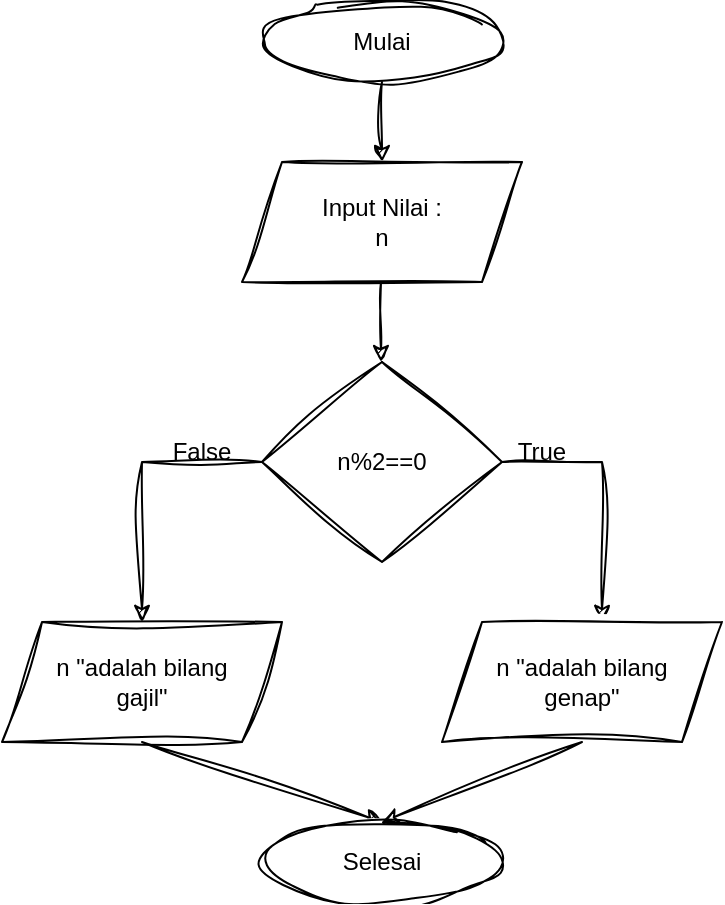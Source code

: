 <mxfile version="22.0.7" type="github">
  <diagram name="Page-1" id="sWdcBspatbYcqdsEAKd2">
    <mxGraphModel dx="889" dy="465" grid="1" gridSize="10" guides="1" tooltips="1" connect="1" arrows="1" fold="1" page="1" pageScale="1" pageWidth="850" pageHeight="1100" math="0" shadow="0">
      <root>
        <mxCell id="0" />
        <mxCell id="1" parent="0" />
        <mxCell id="tbjp0kV1gyFgo_QgO5f--1" value="Mulai" style="ellipse;whiteSpace=wrap;html=1;sketch=1;curveFitting=1;jiggle=2;labelBackgroundColor=none;" parent="1" vertex="1">
          <mxGeometry x="300" y="50" width="120" height="40" as="geometry" />
        </mxCell>
        <mxCell id="tbjp0kV1gyFgo_QgO5f--6" value="" style="endArrow=classic;html=1;rounded=0;sketch=1;curveFitting=1;jiggle=2;labelBackgroundColor=none;fontColor=default;" parent="1" target="tbjp0kV1gyFgo_QgO5f--7" edge="1">
          <mxGeometry width="50" height="50" relative="1" as="geometry">
            <mxPoint x="360" y="90" as="sourcePoint" />
            <mxPoint x="360" y="130" as="targetPoint" />
          </mxGeometry>
        </mxCell>
        <mxCell id="tbjp0kV1gyFgo_QgO5f--7" value="Input Nilai&amp;nbsp;:&lt;br&gt;n" style="shape=parallelogram;perimeter=parallelogramPerimeter;whiteSpace=wrap;html=1;fixedSize=1;sketch=1;curveFitting=1;jiggle=2;labelBackgroundColor=none;" parent="1" vertex="1">
          <mxGeometry x="290" y="130" width="140" height="60" as="geometry" />
        </mxCell>
        <mxCell id="tbjp0kV1gyFgo_QgO5f--9" value="" style="endArrow=classic;html=1;rounded=0;sketch=1;curveFitting=1;jiggle=2;labelBackgroundColor=none;fontColor=default;" parent="1" edge="1">
          <mxGeometry width="50" height="50" relative="1" as="geometry">
            <mxPoint x="359.5" y="190" as="sourcePoint" />
            <mxPoint x="359.5" y="230" as="targetPoint" />
          </mxGeometry>
        </mxCell>
        <mxCell id="tbjp0kV1gyFgo_QgO5f--10" value="n%2==0" style="rhombus;whiteSpace=wrap;html=1;sketch=1;curveFitting=1;jiggle=2;labelBackgroundColor=none;" parent="1" vertex="1">
          <mxGeometry x="300" y="230" width="120" height="100" as="geometry" />
        </mxCell>
        <mxCell id="tbjp0kV1gyFgo_QgO5f--11" value="" style="endArrow=classic;html=1;rounded=0;sketch=1;curveFitting=1;jiggle=2;labelBackgroundColor=none;fontColor=default;" parent="1" edge="1">
          <mxGeometry width="50" height="50" relative="1" as="geometry">
            <mxPoint x="300" y="280" as="sourcePoint" />
            <mxPoint x="240" y="360" as="targetPoint" />
            <Array as="points">
              <mxPoint x="240" y="280" />
            </Array>
          </mxGeometry>
        </mxCell>
        <mxCell id="tbjp0kV1gyFgo_QgO5f--12" value="" style="endArrow=classic;html=1;rounded=0;sketch=1;curveFitting=1;jiggle=2;labelBackgroundColor=none;fontColor=default;" parent="1" source="tbjp0kV1gyFgo_QgO5f--10" edge="1">
          <mxGeometry width="50" height="50" relative="1" as="geometry">
            <mxPoint x="530" y="280" as="sourcePoint" />
            <mxPoint x="470" y="360" as="targetPoint" />
            <Array as="points">
              <mxPoint x="470" y="280" />
            </Array>
          </mxGeometry>
        </mxCell>
        <mxCell id="tbjp0kV1gyFgo_QgO5f--13" value="n &quot;adalah bilang &lt;br&gt;gajil&quot;" style="shape=parallelogram;perimeter=parallelogramPerimeter;whiteSpace=wrap;html=1;fixedSize=1;sketch=1;curveFitting=1;jiggle=2;labelBackgroundColor=none;" parent="1" vertex="1">
          <mxGeometry x="170" y="360" width="140" height="60" as="geometry" />
        </mxCell>
        <mxCell id="tbjp0kV1gyFgo_QgO5f--14" value="n &quot;adalah bilang &lt;br&gt;genap&quot;" style="shape=parallelogram;perimeter=parallelogramPerimeter;whiteSpace=wrap;html=1;fixedSize=1;sketch=1;curveFitting=1;jiggle=2;labelBackgroundColor=none;" parent="1" vertex="1">
          <mxGeometry x="390" y="360" width="140" height="60" as="geometry" />
        </mxCell>
        <mxCell id="tbjp0kV1gyFgo_QgO5f--15" value="" style="endArrow=classic;html=1;rounded=0;entryX=0.5;entryY=0;entryDx=0;entryDy=0;sketch=1;curveFitting=1;jiggle=2;labelBackgroundColor=none;fontColor=default;" parent="1" target="tbjp0kV1gyFgo_QgO5f--19" edge="1">
          <mxGeometry width="50" height="50" relative="1" as="geometry">
            <mxPoint x="240" y="420" as="sourcePoint" />
            <mxPoint x="354.143" y="484.205" as="targetPoint" />
          </mxGeometry>
        </mxCell>
        <mxCell id="tbjp0kV1gyFgo_QgO5f--19" value="Selesai" style="ellipse;whiteSpace=wrap;html=1;sketch=1;curveFitting=1;jiggle=2;labelBackgroundColor=none;" parent="1" vertex="1">
          <mxGeometry x="300" y="460" width="120" height="40" as="geometry" />
        </mxCell>
        <mxCell id="tbjp0kV1gyFgo_QgO5f--20" value="" style="endArrow=classic;html=1;rounded=0;entryX=0.5;entryY=0;entryDx=0;entryDy=0;exitX=0.5;exitY=1;exitDx=0;exitDy=0;sketch=1;curveFitting=1;jiggle=2;labelBackgroundColor=none;fontColor=default;" parent="1" source="tbjp0kV1gyFgo_QgO5f--14" target="tbjp0kV1gyFgo_QgO5f--19" edge="1">
          <mxGeometry width="50" height="50" relative="1" as="geometry">
            <mxPoint x="250" y="430" as="sourcePoint" />
            <mxPoint x="370" y="470" as="targetPoint" />
          </mxGeometry>
        </mxCell>
        <mxCell id="tbjp0kV1gyFgo_QgO5f--21" value="True" style="text;html=1;strokeColor=none;fillColor=none;align=center;verticalAlign=middle;whiteSpace=wrap;rounded=0;sketch=1;curveFitting=1;jiggle=2;labelBackgroundColor=none;" parent="1" vertex="1">
          <mxGeometry x="410" y="260" width="60" height="30" as="geometry" />
        </mxCell>
        <mxCell id="tbjp0kV1gyFgo_QgO5f--22" value="False" style="text;html=1;strokeColor=none;fillColor=none;align=center;verticalAlign=middle;whiteSpace=wrap;rounded=0;sketch=1;curveFitting=1;jiggle=2;labelBackgroundColor=none;" parent="1" vertex="1">
          <mxGeometry x="240" y="260" width="60" height="30" as="geometry" />
        </mxCell>
      </root>
    </mxGraphModel>
  </diagram>
</mxfile>
